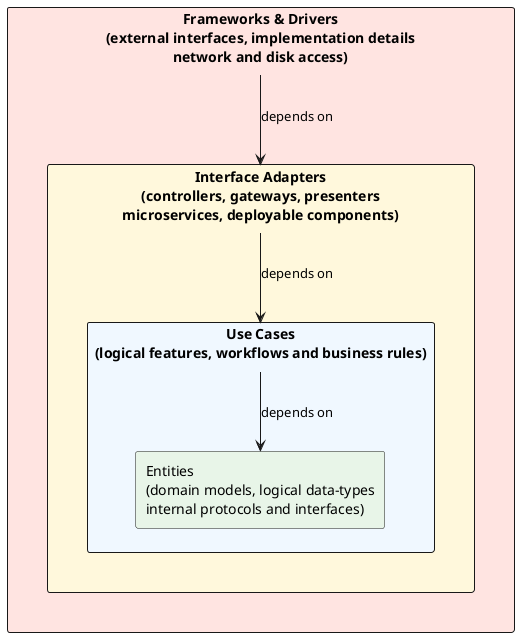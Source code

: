 @startuml clean-architecture-dependencies
!define INNERMOST #E8F5E8
!define INNER #F0F8FF
!define OUTER #FFF8DC
!define OUTERMOST #FFE4E1

' Concentric ellipses showing layered architecture
rectangle "Frameworks & Drivers\n(external interfaces, implementation details\nnetwork and disk access)" as frameworks OUTERMOST {
  rectangle "Interface Adapters\n(controllers, gateways, presenters\nmicroservices, deployable components)" as adapters OUTER {
    rectangle "Use Cases\n(logical features, workflows and business rules)" as usecases INNER {
      rectangle "Entities\n(domain models, logical data-types\ninternal protocols and interfaces)" as entities INNERMOST
    }
  }
}

' Show dependency direction with a single clean arrow
frameworks -down-> adapters : depends on
adapters -down-> usecases : depends on
usecases -down-> entities : depends on

@enduml